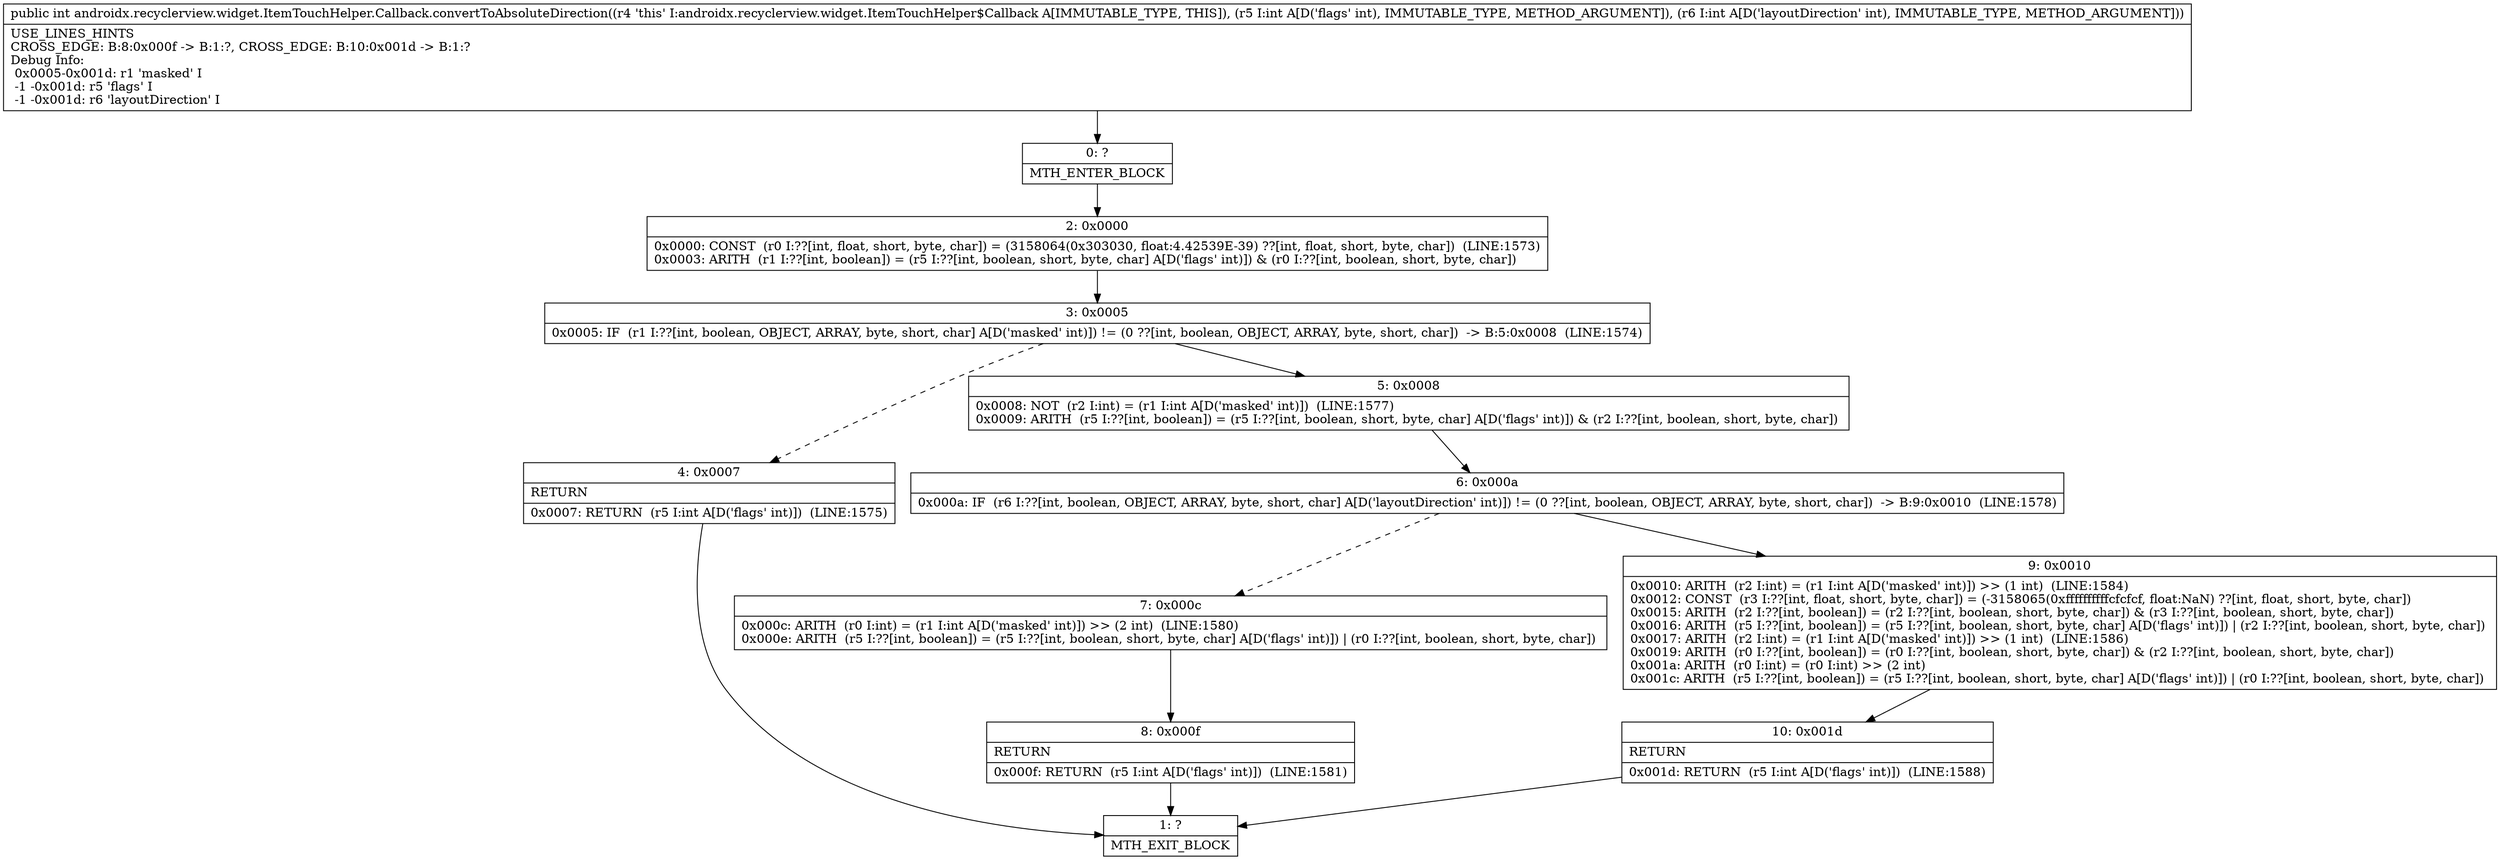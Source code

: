 digraph "CFG forandroidx.recyclerview.widget.ItemTouchHelper.Callback.convertToAbsoluteDirection(II)I" {
Node_0 [shape=record,label="{0\:\ ?|MTH_ENTER_BLOCK\l}"];
Node_2 [shape=record,label="{2\:\ 0x0000|0x0000: CONST  (r0 I:??[int, float, short, byte, char]) = (3158064(0x303030, float:4.42539E\-39) ??[int, float, short, byte, char])  (LINE:1573)\l0x0003: ARITH  (r1 I:??[int, boolean]) = (r5 I:??[int, boolean, short, byte, char] A[D('flags' int)]) & (r0 I:??[int, boolean, short, byte, char]) \l}"];
Node_3 [shape=record,label="{3\:\ 0x0005|0x0005: IF  (r1 I:??[int, boolean, OBJECT, ARRAY, byte, short, char] A[D('masked' int)]) != (0 ??[int, boolean, OBJECT, ARRAY, byte, short, char])  \-\> B:5:0x0008  (LINE:1574)\l}"];
Node_4 [shape=record,label="{4\:\ 0x0007|RETURN\l|0x0007: RETURN  (r5 I:int A[D('flags' int)])  (LINE:1575)\l}"];
Node_1 [shape=record,label="{1\:\ ?|MTH_EXIT_BLOCK\l}"];
Node_5 [shape=record,label="{5\:\ 0x0008|0x0008: NOT  (r2 I:int) = (r1 I:int A[D('masked' int)])  (LINE:1577)\l0x0009: ARITH  (r5 I:??[int, boolean]) = (r5 I:??[int, boolean, short, byte, char] A[D('flags' int)]) & (r2 I:??[int, boolean, short, byte, char]) \l}"];
Node_6 [shape=record,label="{6\:\ 0x000a|0x000a: IF  (r6 I:??[int, boolean, OBJECT, ARRAY, byte, short, char] A[D('layoutDirection' int)]) != (0 ??[int, boolean, OBJECT, ARRAY, byte, short, char])  \-\> B:9:0x0010  (LINE:1578)\l}"];
Node_7 [shape=record,label="{7\:\ 0x000c|0x000c: ARITH  (r0 I:int) = (r1 I:int A[D('masked' int)]) \>\> (2 int)  (LINE:1580)\l0x000e: ARITH  (r5 I:??[int, boolean]) = (r5 I:??[int, boolean, short, byte, char] A[D('flags' int)]) \| (r0 I:??[int, boolean, short, byte, char]) \l}"];
Node_8 [shape=record,label="{8\:\ 0x000f|RETURN\l|0x000f: RETURN  (r5 I:int A[D('flags' int)])  (LINE:1581)\l}"];
Node_9 [shape=record,label="{9\:\ 0x0010|0x0010: ARITH  (r2 I:int) = (r1 I:int A[D('masked' int)]) \>\> (1 int)  (LINE:1584)\l0x0012: CONST  (r3 I:??[int, float, short, byte, char]) = (\-3158065(0xffffffffffcfcfcf, float:NaN) ??[int, float, short, byte, char]) \l0x0015: ARITH  (r2 I:??[int, boolean]) = (r2 I:??[int, boolean, short, byte, char]) & (r3 I:??[int, boolean, short, byte, char]) \l0x0016: ARITH  (r5 I:??[int, boolean]) = (r5 I:??[int, boolean, short, byte, char] A[D('flags' int)]) \| (r2 I:??[int, boolean, short, byte, char]) \l0x0017: ARITH  (r2 I:int) = (r1 I:int A[D('masked' int)]) \>\> (1 int)  (LINE:1586)\l0x0019: ARITH  (r0 I:??[int, boolean]) = (r0 I:??[int, boolean, short, byte, char]) & (r2 I:??[int, boolean, short, byte, char]) \l0x001a: ARITH  (r0 I:int) = (r0 I:int) \>\> (2 int) \l0x001c: ARITH  (r5 I:??[int, boolean]) = (r5 I:??[int, boolean, short, byte, char] A[D('flags' int)]) \| (r0 I:??[int, boolean, short, byte, char]) \l}"];
Node_10 [shape=record,label="{10\:\ 0x001d|RETURN\l|0x001d: RETURN  (r5 I:int A[D('flags' int)])  (LINE:1588)\l}"];
MethodNode[shape=record,label="{public int androidx.recyclerview.widget.ItemTouchHelper.Callback.convertToAbsoluteDirection((r4 'this' I:androidx.recyclerview.widget.ItemTouchHelper$Callback A[IMMUTABLE_TYPE, THIS]), (r5 I:int A[D('flags' int), IMMUTABLE_TYPE, METHOD_ARGUMENT]), (r6 I:int A[D('layoutDirection' int), IMMUTABLE_TYPE, METHOD_ARGUMENT]))  | USE_LINES_HINTS\lCROSS_EDGE: B:8:0x000f \-\> B:1:?, CROSS_EDGE: B:10:0x001d \-\> B:1:?\lDebug Info:\l  0x0005\-0x001d: r1 'masked' I\l  \-1 \-0x001d: r5 'flags' I\l  \-1 \-0x001d: r6 'layoutDirection' I\l}"];
MethodNode -> Node_0;Node_0 -> Node_2;
Node_2 -> Node_3;
Node_3 -> Node_4[style=dashed];
Node_3 -> Node_5;
Node_4 -> Node_1;
Node_5 -> Node_6;
Node_6 -> Node_7[style=dashed];
Node_6 -> Node_9;
Node_7 -> Node_8;
Node_8 -> Node_1;
Node_9 -> Node_10;
Node_10 -> Node_1;
}

